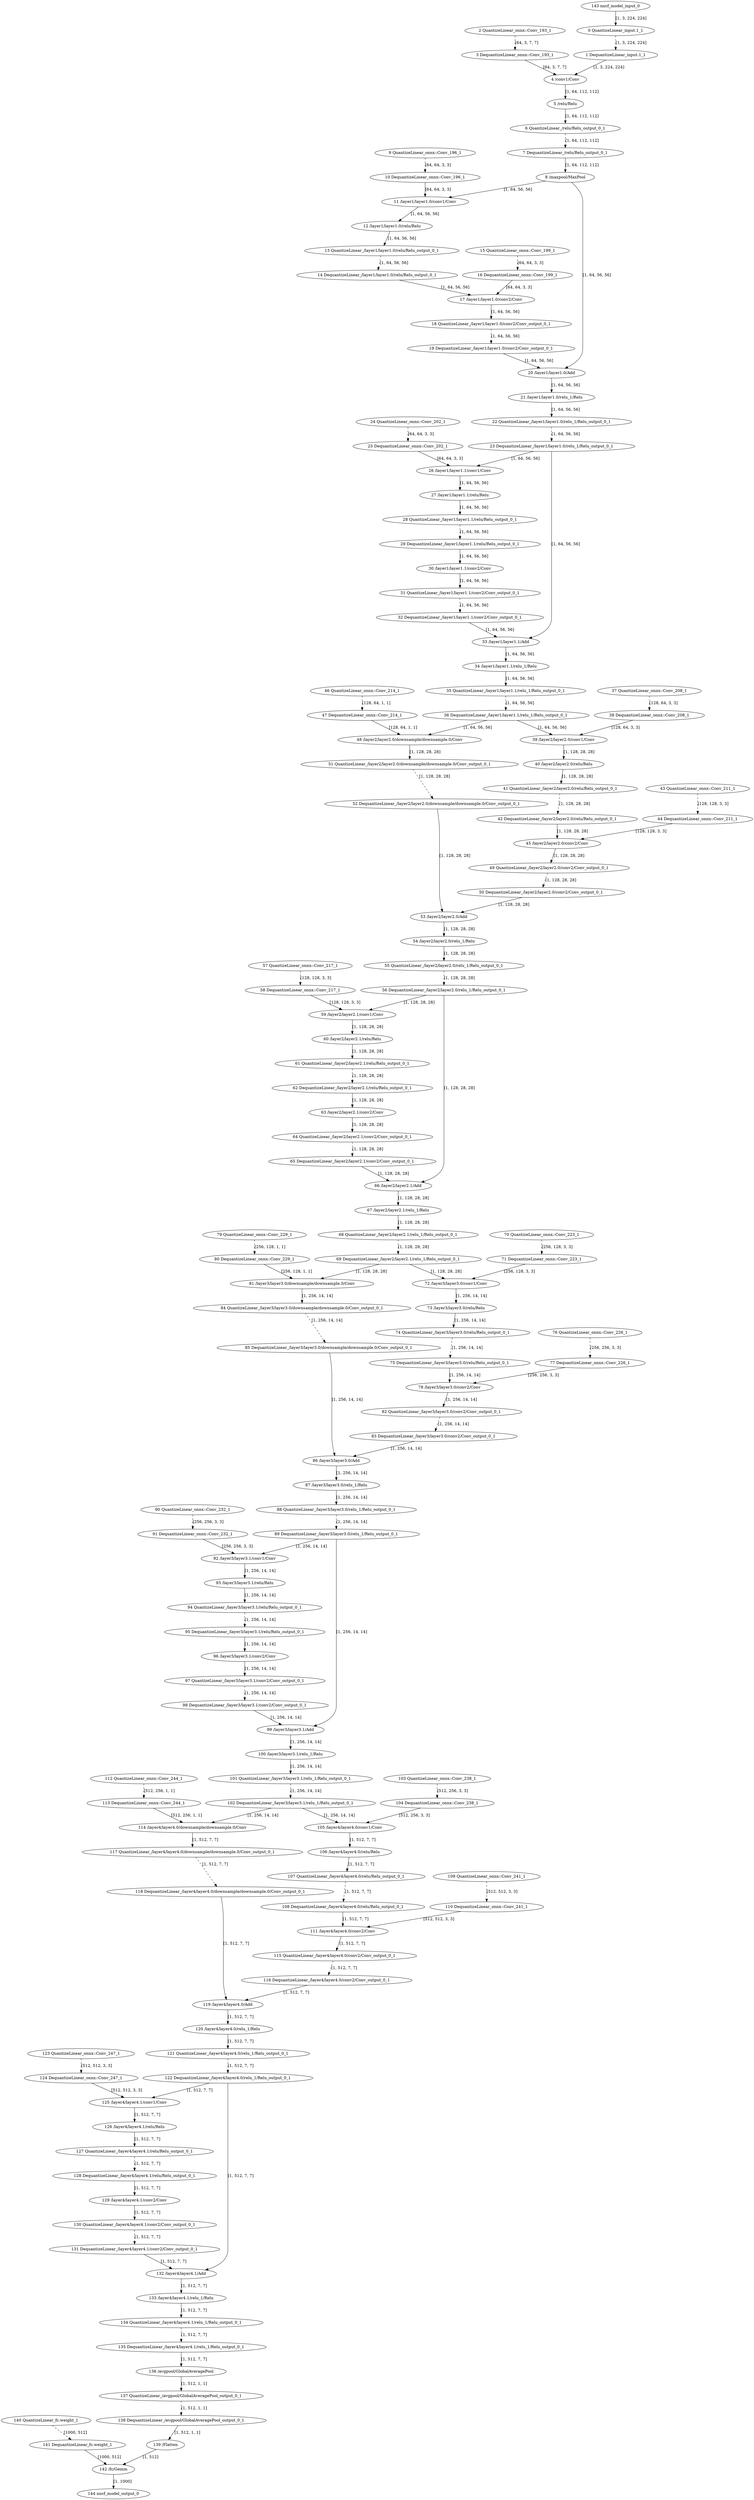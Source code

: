 strict digraph  {
"0 QuantizeLinear_input.1_1" [id=0, type=QuantizeLinear];
"1 DequantizeLinear_input.1_1" [id=1, type=DequantizeLinear];
"2 QuantizeLinear_onnx^^Conv_193_1" [id=2, label="2 QuantizeLinear_onnx::Conv_193_1", type=QuantizeLinear];
"3 DequantizeLinear_onnx^^Conv_193_1" [id=3, label="3 DequantizeLinear_onnx::Conv_193_1", type=DequantizeLinear];
"4 /conv1/Conv" [id=4, type=Conv];
"5 /relu/Relu" [id=5, type=Relu];
"6 QuantizeLinear_/relu/Relu_output_0_1" [id=6, type=QuantizeLinear];
"7 DequantizeLinear_/relu/Relu_output_0_1" [id=7, type=DequantizeLinear];
"8 /maxpool/MaxPool" [id=8, type=MaxPool];
"9 QuantizeLinear_onnx^^Conv_196_1" [id=9, label="9 QuantizeLinear_onnx::Conv_196_1", type=QuantizeLinear];
"10 DequantizeLinear_onnx^^Conv_196_1" [id=10, label="10 DequantizeLinear_onnx::Conv_196_1", type=DequantizeLinear];
"11 /layer1/layer1.0/conv1/Conv" [id=11, type=Conv];
"12 /layer1/layer1.0/relu/Relu" [id=12, type=Relu];
"13 QuantizeLinear_/layer1/layer1.0/relu/Relu_output_0_1" [id=13, type=QuantizeLinear];
"14 DequantizeLinear_/layer1/layer1.0/relu/Relu_output_0_1" [id=14, type=DequantizeLinear];
"15 QuantizeLinear_onnx^^Conv_199_1" [id=15, label="15 QuantizeLinear_onnx::Conv_199_1", type=QuantizeLinear];
"16 DequantizeLinear_onnx^^Conv_199_1" [id=16, label="16 DequantizeLinear_onnx::Conv_199_1", type=DequantizeLinear];
"17 /layer1/layer1.0/conv2/Conv" [id=17, type=Conv];
"18 QuantizeLinear_/layer1/layer1.0/conv2/Conv_output_0_1" [id=18, type=QuantizeLinear];
"19 DequantizeLinear_/layer1/layer1.0/conv2/Conv_output_0_1" [id=19, type=DequantizeLinear];
"20 /layer1/layer1.0/Add" [id=20, type=Add];
"21 /layer1/layer1.0/relu_1/Relu" [id=21, type=Relu];
"22 QuantizeLinear_/layer1/layer1.0/relu_1/Relu_output_0_1" [id=22, type=QuantizeLinear];
"23 DequantizeLinear_/layer1/layer1.0/relu_1/Relu_output_0_1" [id=23, type=DequantizeLinear];
"24 QuantizeLinear_onnx^^Conv_202_1" [id=24, label="24 QuantizeLinear_onnx::Conv_202_1", type=QuantizeLinear];
"25 DequantizeLinear_onnx^^Conv_202_1" [id=25, label="25 DequantizeLinear_onnx::Conv_202_1", type=DequantizeLinear];
"26 /layer1/layer1.1/conv1/Conv" [id=26, type=Conv];
"27 /layer1/layer1.1/relu/Relu" [id=27, type=Relu];
"28 QuantizeLinear_/layer1/layer1.1/relu/Relu_output_0_1" [id=28, type=QuantizeLinear];
"29 DequantizeLinear_/layer1/layer1.1/relu/Relu_output_0_1" [id=29, type=DequantizeLinear];
"30 /layer1/layer1.1/conv2/Conv" [id=30, type=Conv];
"31 QuantizeLinear_/layer1/layer1.1/conv2/Conv_output_0_1" [id=31, type=QuantizeLinear];
"32 DequantizeLinear_/layer1/layer1.1/conv2/Conv_output_0_1" [id=32, type=DequantizeLinear];
"33 /layer1/layer1.1/Add" [id=33, type=Add];
"34 /layer1/layer1.1/relu_1/Relu" [id=34, type=Relu];
"35 QuantizeLinear_/layer1/layer1.1/relu_1/Relu_output_0_1" [id=35, type=QuantizeLinear];
"36 DequantizeLinear_/layer1/layer1.1/relu_1/Relu_output_0_1" [id=36, type=DequantizeLinear];
"37 QuantizeLinear_onnx^^Conv_208_1" [id=37, label="37 QuantizeLinear_onnx::Conv_208_1", type=QuantizeLinear];
"38 DequantizeLinear_onnx^^Conv_208_1" [id=38, label="38 DequantizeLinear_onnx::Conv_208_1", type=DequantizeLinear];
"39 /layer2/layer2.0/conv1/Conv" [id=39, type=Conv];
"40 /layer2/layer2.0/relu/Relu" [id=40, type=Relu];
"41 QuantizeLinear_/layer2/layer2.0/relu/Relu_output_0_1" [id=41, type=QuantizeLinear];
"42 DequantizeLinear_/layer2/layer2.0/relu/Relu_output_0_1" [id=42, type=DequantizeLinear];
"43 QuantizeLinear_onnx^^Conv_211_1" [id=43, label="43 QuantizeLinear_onnx::Conv_211_1", type=QuantizeLinear];
"44 DequantizeLinear_onnx^^Conv_211_1" [id=44, label="44 DequantizeLinear_onnx::Conv_211_1", type=DequantizeLinear];
"45 /layer2/layer2.0/conv2/Conv" [id=45, type=Conv];
"46 QuantizeLinear_onnx^^Conv_214_1" [id=46, label="46 QuantizeLinear_onnx::Conv_214_1", type=QuantizeLinear];
"47 DequantizeLinear_onnx^^Conv_214_1" [id=47, label="47 DequantizeLinear_onnx::Conv_214_1", type=DequantizeLinear];
"48 /layer2/layer2.0/downsample/downsample.0/Conv" [id=48, type=Conv];
"49 QuantizeLinear_/layer2/layer2.0/conv2/Conv_output_0_1" [id=49, type=QuantizeLinear];
"50 DequantizeLinear_/layer2/layer2.0/conv2/Conv_output_0_1" [id=50, type=DequantizeLinear];
"51 QuantizeLinear_/layer2/layer2.0/downsample/downsample.0/Conv_output_0_1" [id=51, type=QuantizeLinear];
"52 DequantizeLinear_/layer2/layer2.0/downsample/downsample.0/Conv_output_0_1" [id=52, type=DequantizeLinear];
"53 /layer2/layer2.0/Add" [id=53, type=Add];
"54 /layer2/layer2.0/relu_1/Relu" [id=54, type=Relu];
"55 QuantizeLinear_/layer2/layer2.0/relu_1/Relu_output_0_1" [id=55, type=QuantizeLinear];
"56 DequantizeLinear_/layer2/layer2.0/relu_1/Relu_output_0_1" [id=56, type=DequantizeLinear];
"57 QuantizeLinear_onnx^^Conv_217_1" [id=57, label="57 QuantizeLinear_onnx::Conv_217_1", type=QuantizeLinear];
"58 DequantizeLinear_onnx^^Conv_217_1" [id=58, label="58 DequantizeLinear_onnx::Conv_217_1", type=DequantizeLinear];
"59 /layer2/layer2.1/conv1/Conv" [id=59, type=Conv];
"60 /layer2/layer2.1/relu/Relu" [id=60, type=Relu];
"61 QuantizeLinear_/layer2/layer2.1/relu/Relu_output_0_1" [id=61, type=QuantizeLinear];
"62 DequantizeLinear_/layer2/layer2.1/relu/Relu_output_0_1" [id=62, type=DequantizeLinear];
"63 /layer2/layer2.1/conv2/Conv" [id=63, type=Conv];
"64 QuantizeLinear_/layer2/layer2.1/conv2/Conv_output_0_1" [id=64, type=QuantizeLinear];
"65 DequantizeLinear_/layer2/layer2.1/conv2/Conv_output_0_1" [id=65, type=DequantizeLinear];
"66 /layer2/layer2.1/Add" [id=66, type=Add];
"67 /layer2/layer2.1/relu_1/Relu" [id=67, type=Relu];
"68 QuantizeLinear_/layer2/layer2.1/relu_1/Relu_output_0_1" [id=68, type=QuantizeLinear];
"69 DequantizeLinear_/layer2/layer2.1/relu_1/Relu_output_0_1" [id=69, type=DequantizeLinear];
"70 QuantizeLinear_onnx^^Conv_223_1" [id=70, label="70 QuantizeLinear_onnx::Conv_223_1", type=QuantizeLinear];
"71 DequantizeLinear_onnx^^Conv_223_1" [id=71, label="71 DequantizeLinear_onnx::Conv_223_1", type=DequantizeLinear];
"72 /layer3/layer3.0/conv1/Conv" [id=72, type=Conv];
"73 /layer3/layer3.0/relu/Relu" [id=73, type=Relu];
"74 QuantizeLinear_/layer3/layer3.0/relu/Relu_output_0_1" [id=74, type=QuantizeLinear];
"75 DequantizeLinear_/layer3/layer3.0/relu/Relu_output_0_1" [id=75, type=DequantizeLinear];
"76 QuantizeLinear_onnx^^Conv_226_1" [id=76, label="76 QuantizeLinear_onnx::Conv_226_1", type=QuantizeLinear];
"77 DequantizeLinear_onnx^^Conv_226_1" [id=77, label="77 DequantizeLinear_onnx::Conv_226_1", type=DequantizeLinear];
"78 /layer3/layer3.0/conv2/Conv" [id=78, type=Conv];
"79 QuantizeLinear_onnx^^Conv_229_1" [id=79, label="79 QuantizeLinear_onnx::Conv_229_1", type=QuantizeLinear];
"80 DequantizeLinear_onnx^^Conv_229_1" [id=80, label="80 DequantizeLinear_onnx::Conv_229_1", type=DequantizeLinear];
"81 /layer3/layer3.0/downsample/downsample.0/Conv" [id=81, type=Conv];
"82 QuantizeLinear_/layer3/layer3.0/conv2/Conv_output_0_1" [id=82, type=QuantizeLinear];
"83 DequantizeLinear_/layer3/layer3.0/conv2/Conv_output_0_1" [id=83, type=DequantizeLinear];
"84 QuantizeLinear_/layer3/layer3.0/downsample/downsample.0/Conv_output_0_1" [id=84, type=QuantizeLinear];
"85 DequantizeLinear_/layer3/layer3.0/downsample/downsample.0/Conv_output_0_1" [id=85, type=DequantizeLinear];
"86 /layer3/layer3.0/Add" [id=86, type=Add];
"87 /layer3/layer3.0/relu_1/Relu" [id=87, type=Relu];
"88 QuantizeLinear_/layer3/layer3.0/relu_1/Relu_output_0_1" [id=88, type=QuantizeLinear];
"89 DequantizeLinear_/layer3/layer3.0/relu_1/Relu_output_0_1" [id=89, type=DequantizeLinear];
"90 QuantizeLinear_onnx^^Conv_232_1" [id=90, label="90 QuantizeLinear_onnx::Conv_232_1", type=QuantizeLinear];
"91 DequantizeLinear_onnx^^Conv_232_1" [id=91, label="91 DequantizeLinear_onnx::Conv_232_1", type=DequantizeLinear];
"92 /layer3/layer3.1/conv1/Conv" [id=92, type=Conv];
"93 /layer3/layer3.1/relu/Relu" [id=93, type=Relu];
"94 QuantizeLinear_/layer3/layer3.1/relu/Relu_output_0_1" [id=94, type=QuantizeLinear];
"95 DequantizeLinear_/layer3/layer3.1/relu/Relu_output_0_1" [id=95, type=DequantizeLinear];
"96 /layer3/layer3.1/conv2/Conv" [id=96, type=Conv];
"97 QuantizeLinear_/layer3/layer3.1/conv2/Conv_output_0_1" [id=97, type=QuantizeLinear];
"98 DequantizeLinear_/layer3/layer3.1/conv2/Conv_output_0_1" [id=98, type=DequantizeLinear];
"99 /layer3/layer3.1/Add" [id=99, type=Add];
"100 /layer3/layer3.1/relu_1/Relu" [id=100, type=Relu];
"101 QuantizeLinear_/layer3/layer3.1/relu_1/Relu_output_0_1" [id=101, type=QuantizeLinear];
"102 DequantizeLinear_/layer3/layer3.1/relu_1/Relu_output_0_1" [id=102, type=DequantizeLinear];
"103 QuantizeLinear_onnx^^Conv_238_1" [id=103, label="103 QuantizeLinear_onnx::Conv_238_1", type=QuantizeLinear];
"104 DequantizeLinear_onnx^^Conv_238_1" [id=104, label="104 DequantizeLinear_onnx::Conv_238_1", type=DequantizeLinear];
"105 /layer4/layer4.0/conv1/Conv" [id=105, type=Conv];
"106 /layer4/layer4.0/relu/Relu" [id=106, type=Relu];
"107 QuantizeLinear_/layer4/layer4.0/relu/Relu_output_0_1" [id=107, type=QuantizeLinear];
"108 DequantizeLinear_/layer4/layer4.0/relu/Relu_output_0_1" [id=108, type=DequantizeLinear];
"109 QuantizeLinear_onnx^^Conv_241_1" [id=109, label="109 QuantizeLinear_onnx::Conv_241_1", type=QuantizeLinear];
"110 DequantizeLinear_onnx^^Conv_241_1" [id=110, label="110 DequantizeLinear_onnx::Conv_241_1", type=DequantizeLinear];
"111 /layer4/layer4.0/conv2/Conv" [id=111, type=Conv];
"112 QuantizeLinear_onnx^^Conv_244_1" [id=112, label="112 QuantizeLinear_onnx::Conv_244_1", type=QuantizeLinear];
"113 DequantizeLinear_onnx^^Conv_244_1" [id=113, label="113 DequantizeLinear_onnx::Conv_244_1", type=DequantizeLinear];
"114 /layer4/layer4.0/downsample/downsample.0/Conv" [id=114, type=Conv];
"115 QuantizeLinear_/layer4/layer4.0/conv2/Conv_output_0_1" [id=115, type=QuantizeLinear];
"116 DequantizeLinear_/layer4/layer4.0/conv2/Conv_output_0_1" [id=116, type=DequantizeLinear];
"117 QuantizeLinear_/layer4/layer4.0/downsample/downsample.0/Conv_output_0_1" [id=117, type=QuantizeLinear];
"118 DequantizeLinear_/layer4/layer4.0/downsample/downsample.0/Conv_output_0_1" [id=118, type=DequantizeLinear];
"119 /layer4/layer4.0/Add" [id=119, type=Add];
"120 /layer4/layer4.0/relu_1/Relu" [id=120, type=Relu];
"121 QuantizeLinear_/layer4/layer4.0/relu_1/Relu_output_0_1" [id=121, type=QuantizeLinear];
"122 DequantizeLinear_/layer4/layer4.0/relu_1/Relu_output_0_1" [id=122, type=DequantizeLinear];
"123 QuantizeLinear_onnx^^Conv_247_1" [id=123, label="123 QuantizeLinear_onnx::Conv_247_1", type=QuantizeLinear];
"124 DequantizeLinear_onnx^^Conv_247_1" [id=124, label="124 DequantizeLinear_onnx::Conv_247_1", type=DequantizeLinear];
"125 /layer4/layer4.1/conv1/Conv" [id=125, type=Conv];
"126 /layer4/layer4.1/relu/Relu" [id=126, type=Relu];
"127 QuantizeLinear_/layer4/layer4.1/relu/Relu_output_0_1" [id=127, type=QuantizeLinear];
"128 DequantizeLinear_/layer4/layer4.1/relu/Relu_output_0_1" [id=128, type=DequantizeLinear];
"129 /layer4/layer4.1/conv2/Conv" [id=129, type=Conv];
"130 QuantizeLinear_/layer4/layer4.1/conv2/Conv_output_0_1" [id=130, type=QuantizeLinear];
"131 DequantizeLinear_/layer4/layer4.1/conv2/Conv_output_0_1" [id=131, type=DequantizeLinear];
"132 /layer4/layer4.1/Add" [id=132, type=Add];
"133 /layer4/layer4.1/relu_1/Relu" [id=133, type=Relu];
"134 QuantizeLinear_/layer4/layer4.1/relu_1/Relu_output_0_1" [id=134, type=QuantizeLinear];
"135 DequantizeLinear_/layer4/layer4.1/relu_1/Relu_output_0_1" [id=135, type=DequantizeLinear];
"136 /avgpool/GlobalAveragePool" [id=136, type=GlobalAveragePool];
"137 QuantizeLinear_/avgpool/GlobalAveragePool_output_0_1" [id=137, type=QuantizeLinear];
"138 DequantizeLinear_/avgpool/GlobalAveragePool_output_0_1" [id=138, type=DequantizeLinear];
"139 /Flatten" [id=139, type=Flatten];
"140 QuantizeLinear_fc.weight_1" [id=140, type=QuantizeLinear];
"141 DequantizeLinear_fc.weight_1" [id=141, type=DequantizeLinear];
"142 /fc/Gemm" [id=142, type=Gemm];
"143 nncf_model_input_0" [id=143, type=nncf_model_input];
"144 nncf_model_output_0" [id=144, type=nncf_model_output];
"0 QuantizeLinear_input.1_1" -> "1 DequantizeLinear_input.1_1"  [label="[1, 3, 224, 224]", style=dashed];
"1 DequantizeLinear_input.1_1" -> "4 /conv1/Conv"  [label="[1, 3, 224, 224]", style=solid];
"2 QuantizeLinear_onnx^^Conv_193_1" -> "3 DequantizeLinear_onnx^^Conv_193_1"  [label="[64, 3, 7, 7]", style=dashed];
"3 DequantizeLinear_onnx^^Conv_193_1" -> "4 /conv1/Conv"  [label="[64, 3, 7, 7]", style=solid];
"4 /conv1/Conv" -> "5 /relu/Relu"  [label="[1, 64, 112, 112]", style=solid];
"5 /relu/Relu" -> "6 QuantizeLinear_/relu/Relu_output_0_1"  [label="[1, 64, 112, 112]", style=solid];
"6 QuantizeLinear_/relu/Relu_output_0_1" -> "7 DequantizeLinear_/relu/Relu_output_0_1"  [label="[1, 64, 112, 112]", style=dashed];
"7 DequantizeLinear_/relu/Relu_output_0_1" -> "8 /maxpool/MaxPool"  [label="[1, 64, 112, 112]", style=solid];
"8 /maxpool/MaxPool" -> "11 /layer1/layer1.0/conv1/Conv"  [label="[1, 64, 56, 56]", style=solid];
"8 /maxpool/MaxPool" -> "20 /layer1/layer1.0/Add"  [label="[1, 64, 56, 56]", style=solid];
"9 QuantizeLinear_onnx^^Conv_196_1" -> "10 DequantizeLinear_onnx^^Conv_196_1"  [label="[64, 64, 3, 3]", style=dashed];
"10 DequantizeLinear_onnx^^Conv_196_1" -> "11 /layer1/layer1.0/conv1/Conv"  [label="[64, 64, 3, 3]", style=solid];
"11 /layer1/layer1.0/conv1/Conv" -> "12 /layer1/layer1.0/relu/Relu"  [label="[1, 64, 56, 56]", style=solid];
"12 /layer1/layer1.0/relu/Relu" -> "13 QuantizeLinear_/layer1/layer1.0/relu/Relu_output_0_1"  [label="[1, 64, 56, 56]", style=solid];
"13 QuantizeLinear_/layer1/layer1.0/relu/Relu_output_0_1" -> "14 DequantizeLinear_/layer1/layer1.0/relu/Relu_output_0_1"  [label="[1, 64, 56, 56]", style=dashed];
"14 DequantizeLinear_/layer1/layer1.0/relu/Relu_output_0_1" -> "17 /layer1/layer1.0/conv2/Conv"  [label="[1, 64, 56, 56]", style=solid];
"15 QuantizeLinear_onnx^^Conv_199_1" -> "16 DequantizeLinear_onnx^^Conv_199_1"  [label="[64, 64, 3, 3]", style=dashed];
"16 DequantizeLinear_onnx^^Conv_199_1" -> "17 /layer1/layer1.0/conv2/Conv"  [label="[64, 64, 3, 3]", style=solid];
"17 /layer1/layer1.0/conv2/Conv" -> "18 QuantizeLinear_/layer1/layer1.0/conv2/Conv_output_0_1"  [label="[1, 64, 56, 56]", style=solid];
"18 QuantizeLinear_/layer1/layer1.0/conv2/Conv_output_0_1" -> "19 DequantizeLinear_/layer1/layer1.0/conv2/Conv_output_0_1"  [label="[1, 64, 56, 56]", style=dashed];
"19 DequantizeLinear_/layer1/layer1.0/conv2/Conv_output_0_1" -> "20 /layer1/layer1.0/Add"  [label="[1, 64, 56, 56]", style=solid];
"20 /layer1/layer1.0/Add" -> "21 /layer1/layer1.0/relu_1/Relu"  [label="[1, 64, 56, 56]", style=solid];
"21 /layer1/layer1.0/relu_1/Relu" -> "22 QuantizeLinear_/layer1/layer1.0/relu_1/Relu_output_0_1"  [label="[1, 64, 56, 56]", style=solid];
"22 QuantizeLinear_/layer1/layer1.0/relu_1/Relu_output_0_1" -> "23 DequantizeLinear_/layer1/layer1.0/relu_1/Relu_output_0_1"  [label="[1, 64, 56, 56]", style=dashed];
"23 DequantizeLinear_/layer1/layer1.0/relu_1/Relu_output_0_1" -> "26 /layer1/layer1.1/conv1/Conv"  [label="[1, 64, 56, 56]", style=solid];
"23 DequantizeLinear_/layer1/layer1.0/relu_1/Relu_output_0_1" -> "33 /layer1/layer1.1/Add"  [label="[1, 64, 56, 56]", style=solid];
"24 QuantizeLinear_onnx^^Conv_202_1" -> "25 DequantizeLinear_onnx^^Conv_202_1"  [label="[64, 64, 3, 3]", style=dashed];
"25 DequantizeLinear_onnx^^Conv_202_1" -> "26 /layer1/layer1.1/conv1/Conv"  [label="[64, 64, 3, 3]", style=solid];
"26 /layer1/layer1.1/conv1/Conv" -> "27 /layer1/layer1.1/relu/Relu"  [label="[1, 64, 56, 56]", style=solid];
"27 /layer1/layer1.1/relu/Relu" -> "28 QuantizeLinear_/layer1/layer1.1/relu/Relu_output_0_1"  [label="[1, 64, 56, 56]", style=solid];
"28 QuantizeLinear_/layer1/layer1.1/relu/Relu_output_0_1" -> "29 DequantizeLinear_/layer1/layer1.1/relu/Relu_output_0_1"  [label="[1, 64, 56, 56]", style=dashed];
"29 DequantizeLinear_/layer1/layer1.1/relu/Relu_output_0_1" -> "30 /layer1/layer1.1/conv2/Conv"  [label="[1, 64, 56, 56]", style=solid];
"30 /layer1/layer1.1/conv2/Conv" -> "31 QuantizeLinear_/layer1/layer1.1/conv2/Conv_output_0_1"  [label="[1, 64, 56, 56]", style=solid];
"31 QuantizeLinear_/layer1/layer1.1/conv2/Conv_output_0_1" -> "32 DequantizeLinear_/layer1/layer1.1/conv2/Conv_output_0_1"  [label="[1, 64, 56, 56]", style=dashed];
"32 DequantizeLinear_/layer1/layer1.1/conv2/Conv_output_0_1" -> "33 /layer1/layer1.1/Add"  [label="[1, 64, 56, 56]", style=solid];
"33 /layer1/layer1.1/Add" -> "34 /layer1/layer1.1/relu_1/Relu"  [label="[1, 64, 56, 56]", style=solid];
"34 /layer1/layer1.1/relu_1/Relu" -> "35 QuantizeLinear_/layer1/layer1.1/relu_1/Relu_output_0_1"  [label="[1, 64, 56, 56]", style=solid];
"35 QuantizeLinear_/layer1/layer1.1/relu_1/Relu_output_0_1" -> "36 DequantizeLinear_/layer1/layer1.1/relu_1/Relu_output_0_1"  [label="[1, 64, 56, 56]", style=dashed];
"36 DequantizeLinear_/layer1/layer1.1/relu_1/Relu_output_0_1" -> "39 /layer2/layer2.0/conv1/Conv"  [label="[1, 64, 56, 56]", style=solid];
"36 DequantizeLinear_/layer1/layer1.1/relu_1/Relu_output_0_1" -> "48 /layer2/layer2.0/downsample/downsample.0/Conv"  [label="[1, 64, 56, 56]", style=solid];
"37 QuantizeLinear_onnx^^Conv_208_1" -> "38 DequantizeLinear_onnx^^Conv_208_1"  [label="[128, 64, 3, 3]", style=dashed];
"38 DequantizeLinear_onnx^^Conv_208_1" -> "39 /layer2/layer2.0/conv1/Conv"  [label="[128, 64, 3, 3]", style=solid];
"39 /layer2/layer2.0/conv1/Conv" -> "40 /layer2/layer2.0/relu/Relu"  [label="[1, 128, 28, 28]", style=solid];
"40 /layer2/layer2.0/relu/Relu" -> "41 QuantizeLinear_/layer2/layer2.0/relu/Relu_output_0_1"  [label="[1, 128, 28, 28]", style=solid];
"41 QuantizeLinear_/layer2/layer2.0/relu/Relu_output_0_1" -> "42 DequantizeLinear_/layer2/layer2.0/relu/Relu_output_0_1"  [label="[1, 128, 28, 28]", style=dashed];
"42 DequantizeLinear_/layer2/layer2.0/relu/Relu_output_0_1" -> "45 /layer2/layer2.0/conv2/Conv"  [label="[1, 128, 28, 28]", style=solid];
"43 QuantizeLinear_onnx^^Conv_211_1" -> "44 DequantizeLinear_onnx^^Conv_211_1"  [label="[128, 128, 3, 3]", style=dashed];
"44 DequantizeLinear_onnx^^Conv_211_1" -> "45 /layer2/layer2.0/conv2/Conv"  [label="[128, 128, 3, 3]", style=solid];
"45 /layer2/layer2.0/conv2/Conv" -> "49 QuantizeLinear_/layer2/layer2.0/conv2/Conv_output_0_1"  [label="[1, 128, 28, 28]", style=solid];
"46 QuantizeLinear_onnx^^Conv_214_1" -> "47 DequantizeLinear_onnx^^Conv_214_1"  [label="[128, 64, 1, 1]", style=dashed];
"47 DequantizeLinear_onnx^^Conv_214_1" -> "48 /layer2/layer2.0/downsample/downsample.0/Conv"  [label="[128, 64, 1, 1]", style=solid];
"48 /layer2/layer2.0/downsample/downsample.0/Conv" -> "51 QuantizeLinear_/layer2/layer2.0/downsample/downsample.0/Conv_output_0_1"  [label="[1, 128, 28, 28]", style=solid];
"49 QuantizeLinear_/layer2/layer2.0/conv2/Conv_output_0_1" -> "50 DequantizeLinear_/layer2/layer2.0/conv2/Conv_output_0_1"  [label="[1, 128, 28, 28]", style=dashed];
"50 DequantizeLinear_/layer2/layer2.0/conv2/Conv_output_0_1" -> "53 /layer2/layer2.0/Add"  [label="[1, 128, 28, 28]", style=solid];
"51 QuantizeLinear_/layer2/layer2.0/downsample/downsample.0/Conv_output_0_1" -> "52 DequantizeLinear_/layer2/layer2.0/downsample/downsample.0/Conv_output_0_1"  [label="[1, 128, 28, 28]", style=dashed];
"52 DequantizeLinear_/layer2/layer2.0/downsample/downsample.0/Conv_output_0_1" -> "53 /layer2/layer2.0/Add"  [label="[1, 128, 28, 28]", style=solid];
"53 /layer2/layer2.0/Add" -> "54 /layer2/layer2.0/relu_1/Relu"  [label="[1, 128, 28, 28]", style=solid];
"54 /layer2/layer2.0/relu_1/Relu" -> "55 QuantizeLinear_/layer2/layer2.0/relu_1/Relu_output_0_1"  [label="[1, 128, 28, 28]", style=solid];
"55 QuantizeLinear_/layer2/layer2.0/relu_1/Relu_output_0_1" -> "56 DequantizeLinear_/layer2/layer2.0/relu_1/Relu_output_0_1"  [label="[1, 128, 28, 28]", style=dashed];
"56 DequantizeLinear_/layer2/layer2.0/relu_1/Relu_output_0_1" -> "59 /layer2/layer2.1/conv1/Conv"  [label="[1, 128, 28, 28]", style=solid];
"56 DequantizeLinear_/layer2/layer2.0/relu_1/Relu_output_0_1" -> "66 /layer2/layer2.1/Add"  [label="[1, 128, 28, 28]", style=solid];
"57 QuantizeLinear_onnx^^Conv_217_1" -> "58 DequantizeLinear_onnx^^Conv_217_1"  [label="[128, 128, 3, 3]", style=dashed];
"58 DequantizeLinear_onnx^^Conv_217_1" -> "59 /layer2/layer2.1/conv1/Conv"  [label="[128, 128, 3, 3]", style=solid];
"59 /layer2/layer2.1/conv1/Conv" -> "60 /layer2/layer2.1/relu/Relu"  [label="[1, 128, 28, 28]", style=solid];
"60 /layer2/layer2.1/relu/Relu" -> "61 QuantizeLinear_/layer2/layer2.1/relu/Relu_output_0_1"  [label="[1, 128, 28, 28]", style=solid];
"61 QuantizeLinear_/layer2/layer2.1/relu/Relu_output_0_1" -> "62 DequantizeLinear_/layer2/layer2.1/relu/Relu_output_0_1"  [label="[1, 128, 28, 28]", style=dashed];
"62 DequantizeLinear_/layer2/layer2.1/relu/Relu_output_0_1" -> "63 /layer2/layer2.1/conv2/Conv"  [label="[1, 128, 28, 28]", style=solid];
"63 /layer2/layer2.1/conv2/Conv" -> "64 QuantizeLinear_/layer2/layer2.1/conv2/Conv_output_0_1"  [label="[1, 128, 28, 28]", style=solid];
"64 QuantizeLinear_/layer2/layer2.1/conv2/Conv_output_0_1" -> "65 DequantizeLinear_/layer2/layer2.1/conv2/Conv_output_0_1"  [label="[1, 128, 28, 28]", style=dashed];
"65 DequantizeLinear_/layer2/layer2.1/conv2/Conv_output_0_1" -> "66 /layer2/layer2.1/Add"  [label="[1, 128, 28, 28]", style=solid];
"66 /layer2/layer2.1/Add" -> "67 /layer2/layer2.1/relu_1/Relu"  [label="[1, 128, 28, 28]", style=solid];
"67 /layer2/layer2.1/relu_1/Relu" -> "68 QuantizeLinear_/layer2/layer2.1/relu_1/Relu_output_0_1"  [label="[1, 128, 28, 28]", style=solid];
"68 QuantizeLinear_/layer2/layer2.1/relu_1/Relu_output_0_1" -> "69 DequantizeLinear_/layer2/layer2.1/relu_1/Relu_output_0_1"  [label="[1, 128, 28, 28]", style=dashed];
"69 DequantizeLinear_/layer2/layer2.1/relu_1/Relu_output_0_1" -> "72 /layer3/layer3.0/conv1/Conv"  [label="[1, 128, 28, 28]", style=solid];
"69 DequantizeLinear_/layer2/layer2.1/relu_1/Relu_output_0_1" -> "81 /layer3/layer3.0/downsample/downsample.0/Conv"  [label="[1, 128, 28, 28]", style=solid];
"70 QuantizeLinear_onnx^^Conv_223_1" -> "71 DequantizeLinear_onnx^^Conv_223_1"  [label="[256, 128, 3, 3]", style=dashed];
"71 DequantizeLinear_onnx^^Conv_223_1" -> "72 /layer3/layer3.0/conv1/Conv"  [label="[256, 128, 3, 3]", style=solid];
"72 /layer3/layer3.0/conv1/Conv" -> "73 /layer3/layer3.0/relu/Relu"  [label="[1, 256, 14, 14]", style=solid];
"73 /layer3/layer3.0/relu/Relu" -> "74 QuantizeLinear_/layer3/layer3.0/relu/Relu_output_0_1"  [label="[1, 256, 14, 14]", style=solid];
"74 QuantizeLinear_/layer3/layer3.0/relu/Relu_output_0_1" -> "75 DequantizeLinear_/layer3/layer3.0/relu/Relu_output_0_1"  [label="[1, 256, 14, 14]", style=dashed];
"75 DequantizeLinear_/layer3/layer3.0/relu/Relu_output_0_1" -> "78 /layer3/layer3.0/conv2/Conv"  [label="[1, 256, 14, 14]", style=solid];
"76 QuantizeLinear_onnx^^Conv_226_1" -> "77 DequantizeLinear_onnx^^Conv_226_1"  [label="[256, 256, 3, 3]", style=dashed];
"77 DequantizeLinear_onnx^^Conv_226_1" -> "78 /layer3/layer3.0/conv2/Conv"  [label="[256, 256, 3, 3]", style=solid];
"78 /layer3/layer3.0/conv2/Conv" -> "82 QuantizeLinear_/layer3/layer3.0/conv2/Conv_output_0_1"  [label="[1, 256, 14, 14]", style=solid];
"79 QuantizeLinear_onnx^^Conv_229_1" -> "80 DequantizeLinear_onnx^^Conv_229_1"  [label="[256, 128, 1, 1]", style=dashed];
"80 DequantizeLinear_onnx^^Conv_229_1" -> "81 /layer3/layer3.0/downsample/downsample.0/Conv"  [label="[256, 128, 1, 1]", style=solid];
"81 /layer3/layer3.0/downsample/downsample.0/Conv" -> "84 QuantizeLinear_/layer3/layer3.0/downsample/downsample.0/Conv_output_0_1"  [label="[1, 256, 14, 14]", style=solid];
"82 QuantizeLinear_/layer3/layer3.0/conv2/Conv_output_0_1" -> "83 DequantizeLinear_/layer3/layer3.0/conv2/Conv_output_0_1"  [label="[1, 256, 14, 14]", style=dashed];
"83 DequantizeLinear_/layer3/layer3.0/conv2/Conv_output_0_1" -> "86 /layer3/layer3.0/Add"  [label="[1, 256, 14, 14]", style=solid];
"84 QuantizeLinear_/layer3/layer3.0/downsample/downsample.0/Conv_output_0_1" -> "85 DequantizeLinear_/layer3/layer3.0/downsample/downsample.0/Conv_output_0_1"  [label="[1, 256, 14, 14]", style=dashed];
"85 DequantizeLinear_/layer3/layer3.0/downsample/downsample.0/Conv_output_0_1" -> "86 /layer3/layer3.0/Add"  [label="[1, 256, 14, 14]", style=solid];
"86 /layer3/layer3.0/Add" -> "87 /layer3/layer3.0/relu_1/Relu"  [label="[1, 256, 14, 14]", style=solid];
"87 /layer3/layer3.0/relu_1/Relu" -> "88 QuantizeLinear_/layer3/layer3.0/relu_1/Relu_output_0_1"  [label="[1, 256, 14, 14]", style=solid];
"88 QuantizeLinear_/layer3/layer3.0/relu_1/Relu_output_0_1" -> "89 DequantizeLinear_/layer3/layer3.0/relu_1/Relu_output_0_1"  [label="[1, 256, 14, 14]", style=dashed];
"89 DequantizeLinear_/layer3/layer3.0/relu_1/Relu_output_0_1" -> "92 /layer3/layer3.1/conv1/Conv"  [label="[1, 256, 14, 14]", style=solid];
"89 DequantizeLinear_/layer3/layer3.0/relu_1/Relu_output_0_1" -> "99 /layer3/layer3.1/Add"  [label="[1, 256, 14, 14]", style=solid];
"90 QuantizeLinear_onnx^^Conv_232_1" -> "91 DequantizeLinear_onnx^^Conv_232_1"  [label="[256, 256, 3, 3]", style=dashed];
"91 DequantizeLinear_onnx^^Conv_232_1" -> "92 /layer3/layer3.1/conv1/Conv"  [label="[256, 256, 3, 3]", style=solid];
"92 /layer3/layer3.1/conv1/Conv" -> "93 /layer3/layer3.1/relu/Relu"  [label="[1, 256, 14, 14]", style=solid];
"93 /layer3/layer3.1/relu/Relu" -> "94 QuantizeLinear_/layer3/layer3.1/relu/Relu_output_0_1"  [label="[1, 256, 14, 14]", style=solid];
"94 QuantizeLinear_/layer3/layer3.1/relu/Relu_output_0_1" -> "95 DequantizeLinear_/layer3/layer3.1/relu/Relu_output_0_1"  [label="[1, 256, 14, 14]", style=dashed];
"95 DequantizeLinear_/layer3/layer3.1/relu/Relu_output_0_1" -> "96 /layer3/layer3.1/conv2/Conv"  [label="[1, 256, 14, 14]", style=solid];
"96 /layer3/layer3.1/conv2/Conv" -> "97 QuantizeLinear_/layer3/layer3.1/conv2/Conv_output_0_1"  [label="[1, 256, 14, 14]", style=solid];
"97 QuantizeLinear_/layer3/layer3.1/conv2/Conv_output_0_1" -> "98 DequantizeLinear_/layer3/layer3.1/conv2/Conv_output_0_1"  [label="[1, 256, 14, 14]", style=dashed];
"98 DequantizeLinear_/layer3/layer3.1/conv2/Conv_output_0_1" -> "99 /layer3/layer3.1/Add"  [label="[1, 256, 14, 14]", style=solid];
"99 /layer3/layer3.1/Add" -> "100 /layer3/layer3.1/relu_1/Relu"  [label="[1, 256, 14, 14]", style=solid];
"100 /layer3/layer3.1/relu_1/Relu" -> "101 QuantizeLinear_/layer3/layer3.1/relu_1/Relu_output_0_1"  [label="[1, 256, 14, 14]", style=solid];
"101 QuantizeLinear_/layer3/layer3.1/relu_1/Relu_output_0_1" -> "102 DequantizeLinear_/layer3/layer3.1/relu_1/Relu_output_0_1"  [label="[1, 256, 14, 14]", style=dashed];
"102 DequantizeLinear_/layer3/layer3.1/relu_1/Relu_output_0_1" -> "105 /layer4/layer4.0/conv1/Conv"  [label="[1, 256, 14, 14]", style=solid];
"102 DequantizeLinear_/layer3/layer3.1/relu_1/Relu_output_0_1" -> "114 /layer4/layer4.0/downsample/downsample.0/Conv"  [label="[1, 256, 14, 14]", style=solid];
"103 QuantizeLinear_onnx^^Conv_238_1" -> "104 DequantizeLinear_onnx^^Conv_238_1"  [label="[512, 256, 3, 3]", style=dashed];
"104 DequantizeLinear_onnx^^Conv_238_1" -> "105 /layer4/layer4.0/conv1/Conv"  [label="[512, 256, 3, 3]", style=solid];
"105 /layer4/layer4.0/conv1/Conv" -> "106 /layer4/layer4.0/relu/Relu"  [label="[1, 512, 7, 7]", style=solid];
"106 /layer4/layer4.0/relu/Relu" -> "107 QuantizeLinear_/layer4/layer4.0/relu/Relu_output_0_1"  [label="[1, 512, 7, 7]", style=solid];
"107 QuantizeLinear_/layer4/layer4.0/relu/Relu_output_0_1" -> "108 DequantizeLinear_/layer4/layer4.0/relu/Relu_output_0_1"  [label="[1, 512, 7, 7]", style=dashed];
"108 DequantizeLinear_/layer4/layer4.0/relu/Relu_output_0_1" -> "111 /layer4/layer4.0/conv2/Conv"  [label="[1, 512, 7, 7]", style=solid];
"109 QuantizeLinear_onnx^^Conv_241_1" -> "110 DequantizeLinear_onnx^^Conv_241_1"  [label="[512, 512, 3, 3]", style=dashed];
"110 DequantizeLinear_onnx^^Conv_241_1" -> "111 /layer4/layer4.0/conv2/Conv"  [label="[512, 512, 3, 3]", style=solid];
"111 /layer4/layer4.0/conv2/Conv" -> "115 QuantizeLinear_/layer4/layer4.0/conv2/Conv_output_0_1"  [label="[1, 512, 7, 7]", style=solid];
"112 QuantizeLinear_onnx^^Conv_244_1" -> "113 DequantizeLinear_onnx^^Conv_244_1"  [label="[512, 256, 1, 1]", style=dashed];
"113 DequantizeLinear_onnx^^Conv_244_1" -> "114 /layer4/layer4.0/downsample/downsample.0/Conv"  [label="[512, 256, 1, 1]", style=solid];
"114 /layer4/layer4.0/downsample/downsample.0/Conv" -> "117 QuantizeLinear_/layer4/layer4.0/downsample/downsample.0/Conv_output_0_1"  [label="[1, 512, 7, 7]", style=solid];
"115 QuantizeLinear_/layer4/layer4.0/conv2/Conv_output_0_1" -> "116 DequantizeLinear_/layer4/layer4.0/conv2/Conv_output_0_1"  [label="[1, 512, 7, 7]", style=dashed];
"116 DequantizeLinear_/layer4/layer4.0/conv2/Conv_output_0_1" -> "119 /layer4/layer4.0/Add"  [label="[1, 512, 7, 7]", style=solid];
"117 QuantizeLinear_/layer4/layer4.0/downsample/downsample.0/Conv_output_0_1" -> "118 DequantizeLinear_/layer4/layer4.0/downsample/downsample.0/Conv_output_0_1"  [label="[1, 512, 7, 7]", style=dashed];
"118 DequantizeLinear_/layer4/layer4.0/downsample/downsample.0/Conv_output_0_1" -> "119 /layer4/layer4.0/Add"  [label="[1, 512, 7, 7]", style=solid];
"119 /layer4/layer4.0/Add" -> "120 /layer4/layer4.0/relu_1/Relu"  [label="[1, 512, 7, 7]", style=solid];
"120 /layer4/layer4.0/relu_1/Relu" -> "121 QuantizeLinear_/layer4/layer4.0/relu_1/Relu_output_0_1"  [label="[1, 512, 7, 7]", style=solid];
"121 QuantizeLinear_/layer4/layer4.0/relu_1/Relu_output_0_1" -> "122 DequantizeLinear_/layer4/layer4.0/relu_1/Relu_output_0_1"  [label="[1, 512, 7, 7]", style=dashed];
"122 DequantizeLinear_/layer4/layer4.0/relu_1/Relu_output_0_1" -> "125 /layer4/layer4.1/conv1/Conv"  [label="[1, 512, 7, 7]", style=solid];
"122 DequantizeLinear_/layer4/layer4.0/relu_1/Relu_output_0_1" -> "132 /layer4/layer4.1/Add"  [label="[1, 512, 7, 7]", style=solid];
"123 QuantizeLinear_onnx^^Conv_247_1" -> "124 DequantizeLinear_onnx^^Conv_247_1"  [label="[512, 512, 3, 3]", style=dashed];
"124 DequantizeLinear_onnx^^Conv_247_1" -> "125 /layer4/layer4.1/conv1/Conv"  [label="[512, 512, 3, 3]", style=solid];
"125 /layer4/layer4.1/conv1/Conv" -> "126 /layer4/layer4.1/relu/Relu"  [label="[1, 512, 7, 7]", style=solid];
"126 /layer4/layer4.1/relu/Relu" -> "127 QuantizeLinear_/layer4/layer4.1/relu/Relu_output_0_1"  [label="[1, 512, 7, 7]", style=solid];
"127 QuantizeLinear_/layer4/layer4.1/relu/Relu_output_0_1" -> "128 DequantizeLinear_/layer4/layer4.1/relu/Relu_output_0_1"  [label="[1, 512, 7, 7]", style=dashed];
"128 DequantizeLinear_/layer4/layer4.1/relu/Relu_output_0_1" -> "129 /layer4/layer4.1/conv2/Conv"  [label="[1, 512, 7, 7]", style=solid];
"129 /layer4/layer4.1/conv2/Conv" -> "130 QuantizeLinear_/layer4/layer4.1/conv2/Conv_output_0_1"  [label="[1, 512, 7, 7]", style=solid];
"130 QuantizeLinear_/layer4/layer4.1/conv2/Conv_output_0_1" -> "131 DequantizeLinear_/layer4/layer4.1/conv2/Conv_output_0_1"  [label="[1, 512, 7, 7]", style=dashed];
"131 DequantizeLinear_/layer4/layer4.1/conv2/Conv_output_0_1" -> "132 /layer4/layer4.1/Add"  [label="[1, 512, 7, 7]", style=solid];
"132 /layer4/layer4.1/Add" -> "133 /layer4/layer4.1/relu_1/Relu"  [label="[1, 512, 7, 7]", style=solid];
"133 /layer4/layer4.1/relu_1/Relu" -> "134 QuantizeLinear_/layer4/layer4.1/relu_1/Relu_output_0_1"  [label="[1, 512, 7, 7]", style=solid];
"134 QuantizeLinear_/layer4/layer4.1/relu_1/Relu_output_0_1" -> "135 DequantizeLinear_/layer4/layer4.1/relu_1/Relu_output_0_1"  [label="[1, 512, 7, 7]", style=dashed];
"135 DequantizeLinear_/layer4/layer4.1/relu_1/Relu_output_0_1" -> "136 /avgpool/GlobalAveragePool"  [label="[1, 512, 7, 7]", style=solid];
"136 /avgpool/GlobalAveragePool" -> "137 QuantizeLinear_/avgpool/GlobalAveragePool_output_0_1"  [label="[1, 512, 1, 1]", style=solid];
"137 QuantizeLinear_/avgpool/GlobalAveragePool_output_0_1" -> "138 DequantizeLinear_/avgpool/GlobalAveragePool_output_0_1"  [label="[1, 512, 1, 1]", style=dashed];
"138 DequantizeLinear_/avgpool/GlobalAveragePool_output_0_1" -> "139 /Flatten"  [label="[1, 512, 1, 1]", style=solid];
"139 /Flatten" -> "142 /fc/Gemm"  [label="[1, 512]", style=solid];
"140 QuantizeLinear_fc.weight_1" -> "141 DequantizeLinear_fc.weight_1"  [label="[1000, 512]", style=dashed];
"141 DequantizeLinear_fc.weight_1" -> "142 /fc/Gemm"  [label="[1000, 512]", style=solid];
"142 /fc/Gemm" -> "144 nncf_model_output_0"  [label="[1, 1000]", style=solid];
"143 nncf_model_input_0" -> "0 QuantizeLinear_input.1_1"  [label="[1, 3, 224, 224]", style=solid];
}
